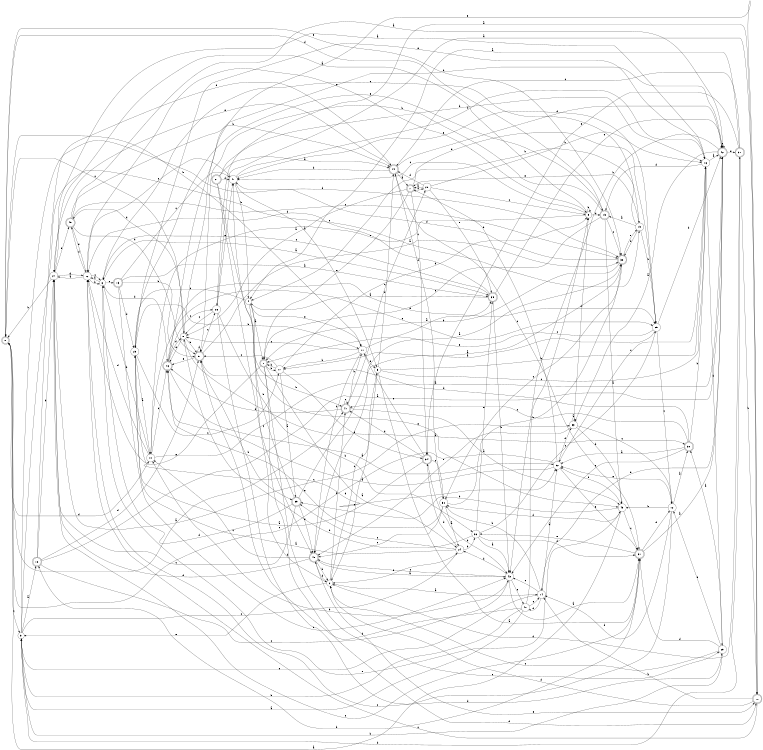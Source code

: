digraph n42_5 {
__start0 [label="" shape="none"];

rankdir=LR;
size="8,5";

s0 [style="rounded,filled", color="black", fillcolor="white" shape="doublecircle", label="0"];
s1 [style="rounded,filled", color="black", fillcolor="white" shape="doublecircle", label="1"];
s2 [style="filled", color="black", fillcolor="white" shape="circle", label="2"];
s3 [style="filled", color="black", fillcolor="white" shape="circle", label="3"];
s4 [style="filled", color="black", fillcolor="white" shape="circle", label="4"];
s5 [style="filled", color="black", fillcolor="white" shape="circle", label="5"];
s6 [style="filled", color="black", fillcolor="white" shape="circle", label="6"];
s7 [style="rounded,filled", color="black", fillcolor="white" shape="doublecircle", label="7"];
s8 [style="filled", color="black", fillcolor="white" shape="circle", label="8"];
s9 [style="filled", color="black", fillcolor="white" shape="circle", label="9"];
s10 [style="filled", color="black", fillcolor="white" shape="circle", label="10"];
s11 [style="filled", color="black", fillcolor="white" shape="circle", label="11"];
s12 [style="filled", color="black", fillcolor="white" shape="circle", label="12"];
s13 [style="rounded,filled", color="black", fillcolor="white" shape="doublecircle", label="13"];
s14 [style="filled", color="black", fillcolor="white" shape="circle", label="14"];
s15 [style="rounded,filled", color="black", fillcolor="white" shape="doublecircle", label="15"];
s16 [style="filled", color="black", fillcolor="white" shape="circle", label="16"];
s17 [style="filled", color="black", fillcolor="white" shape="circle", label="17"];
s18 [style="rounded,filled", color="black", fillcolor="white" shape="doublecircle", label="18"];
s19 [style="filled", color="black", fillcolor="white" shape="circle", label="19"];
s20 [style="filled", color="black", fillcolor="white" shape="circle", label="20"];
s21 [style="rounded,filled", color="black", fillcolor="white" shape="doublecircle", label="21"];
s22 [style="filled", color="black", fillcolor="white" shape="circle", label="22"];
s23 [style="filled", color="black", fillcolor="white" shape="circle", label="23"];
s24 [style="filled", color="black", fillcolor="white" shape="circle", label="24"];
s25 [style="filled", color="black", fillcolor="white" shape="circle", label="25"];
s26 [style="filled", color="black", fillcolor="white" shape="circle", label="26"];
s27 [style="filled", color="black", fillcolor="white" shape="circle", label="27"];
s28 [style="rounded,filled", color="black", fillcolor="white" shape="doublecircle", label="28"];
s29 [style="filled", color="black", fillcolor="white" shape="circle", label="29"];
s30 [style="rounded,filled", color="black", fillcolor="white" shape="doublecircle", label="30"];
s31 [style="rounded,filled", color="black", fillcolor="white" shape="doublecircle", label="31"];
s32 [style="filled", color="black", fillcolor="white" shape="circle", label="32"];
s33 [style="filled", color="black", fillcolor="white" shape="circle", label="33"];
s34 [style="rounded,filled", color="black", fillcolor="white" shape="doublecircle", label="34"];
s35 [style="rounded,filled", color="black", fillcolor="white" shape="doublecircle", label="35"];
s36 [style="filled", color="black", fillcolor="white" shape="circle", label="36"];
s37 [style="rounded,filled", color="black", fillcolor="white" shape="doublecircle", label="37"];
s38 [style="rounded,filled", color="black", fillcolor="white" shape="doublecircle", label="38"];
s39 [style="rounded,filled", color="black", fillcolor="white" shape="doublecircle", label="39"];
s40 [style="filled", color="black", fillcolor="white" shape="circle", label="40"];
s41 [style="filled", color="black", fillcolor="white" shape="circle", label="41"];
s42 [style="rounded,filled", color="black", fillcolor="white" shape="doublecircle", label="42"];
s43 [style="filled", color="black", fillcolor="white" shape="circle", label="43"];
s44 [style="rounded,filled", color="black", fillcolor="white" shape="doublecircle", label="44"];
s45 [style="filled", color="black", fillcolor="white" shape="circle", label="45"];
s46 [style="rounded,filled", color="black", fillcolor="white" shape="doublecircle", label="46"];
s47 [style="rounded,filled", color="black", fillcolor="white" shape="doublecircle", label="47"];
s48 [style="rounded,filled", color="black", fillcolor="white" shape="doublecircle", label="48"];
s49 [style="rounded,filled", color="black", fillcolor="white" shape="doublecircle", label="49"];
s50 [style="filled", color="black", fillcolor="white" shape="circle", label="50"];
s51 [style="rounded,filled", color="black", fillcolor="white" shape="doublecircle", label="51"];
s0 -> s47 [label="a"];
s0 -> s11 [label="b"];
s0 -> s3 [label="c"];
s0 -> s10 [label="d"];
s0 -> s38 [label="e"];
s1 -> s24 [label="a"];
s1 -> s17 [label="b"];
s1 -> s29 [label="c"];
s1 -> s28 [label="d"];
s1 -> s22 [label="e"];
s2 -> s14 [label="a"];
s2 -> s47 [label="b"];
s2 -> s5 [label="c"];
s2 -> s48 [label="d"];
s2 -> s3 [label="e"];
s3 -> s18 [label="a"];
s3 -> s37 [label="b"];
s3 -> s24 [label="c"];
s3 -> s38 [label="d"];
s3 -> s19 [label="e"];
s4 -> s1 [label="a"];
s4 -> s47 [label="b"];
s4 -> s23 [label="c"];
s4 -> s2 [label="d"];
s4 -> s11 [label="e"];
s5 -> s31 [label="a"];
s5 -> s16 [label="b"];
s5 -> s16 [label="c"];
s5 -> s44 [label="d"];
s5 -> s2 [label="e"];
s6 -> s35 [label="a"];
s6 -> s22 [label="b"];
s6 -> s13 [label="c"];
s6 -> s46 [label="d"];
s6 -> s45 [label="e"];
s7 -> s8 [label="a"];
s7 -> s19 [label="b"];
s7 -> s34 [label="c"];
s7 -> s20 [label="d"];
s7 -> s1 [label="e"];
s8 -> s30 [label="a"];
s8 -> s51 [label="b"];
s8 -> s0 [label="c"];
s8 -> s49 [label="d"];
s8 -> s46 [label="e"];
s9 -> s27 [label="a"];
s9 -> s9 [label="b"];
s9 -> s41 [label="c"];
s9 -> s15 [label="d"];
s9 -> s10 [label="e"];
s10 -> s42 [label="a"];
s10 -> s6 [label="b"];
s10 -> s46 [label="c"];
s10 -> s22 [label="d"];
s10 -> s25 [label="e"];
s11 -> s35 [label="a"];
s11 -> s17 [label="b"];
s11 -> s8 [label="c"];
s11 -> s48 [label="d"];
s11 -> s5 [label="e"];
s12 -> s30 [label="a"];
s12 -> s45 [label="b"];
s12 -> s22 [label="c"];
s12 -> s14 [label="d"];
s12 -> s32 [label="e"];
s13 -> s35 [label="a"];
s13 -> s51 [label="b"];
s13 -> s41 [label="c"];
s13 -> s23 [label="d"];
s13 -> s43 [label="e"];
s14 -> s32 [label="a"];
s14 -> s50 [label="b"];
s14 -> s43 [label="c"];
s14 -> s40 [label="d"];
s14 -> s3 [label="e"];
s15 -> s45 [label="a"];
s15 -> s51 [label="b"];
s15 -> s38 [label="c"];
s15 -> s0 [label="d"];
s15 -> s1 [label="e"];
s16 -> s42 [label="a"];
s16 -> s29 [label="b"];
s16 -> s32 [label="c"];
s16 -> s15 [label="d"];
s16 -> s23 [label="e"];
s17 -> s39 [label="a"];
s17 -> s1 [label="b"];
s17 -> s51 [label="c"];
s17 -> s9 [label="d"];
s17 -> s34 [label="e"];
s18 -> s42 [label="a"];
s18 -> s27 [label="b"];
s18 -> s43 [label="c"];
s18 -> s51 [label="d"];
s18 -> s44 [label="e"];
s19 -> s15 [label="a"];
s19 -> s25 [label="b"];
s19 -> s6 [label="c"];
s19 -> s38 [label="d"];
s19 -> s7 [label="e"];
s20 -> s7 [label="a"];
s20 -> s16 [label="b"];
s20 -> s9 [label="c"];
s20 -> s44 [label="d"];
s20 -> s35 [label="e"];
s21 -> s44 [label="a"];
s21 -> s16 [label="b"];
s21 -> s48 [label="c"];
s21 -> s41 [label="d"];
s21 -> s45 [label="e"];
s22 -> s27 [label="a"];
s22 -> s6 [label="b"];
s22 -> s6 [label="c"];
s22 -> s49 [label="d"];
s22 -> s9 [label="e"];
s23 -> s10 [label="a"];
s23 -> s11 [label="b"];
s23 -> s17 [label="c"];
s23 -> s32 [label="d"];
s23 -> s15 [label="e"];
s24 -> s23 [label="a"];
s24 -> s36 [label="b"];
s24 -> s39 [label="c"];
s24 -> s34 [label="d"];
s24 -> s2 [label="e"];
s25 -> s17 [label="a"];
s25 -> s42 [label="b"];
s25 -> s12 [label="c"];
s25 -> s4 [label="d"];
s25 -> s1 [label="e"];
s26 -> s28 [label="a"];
s26 -> s36 [label="b"];
s26 -> s8 [label="c"];
s26 -> s29 [label="d"];
s26 -> s41 [label="e"];
s27 -> s16 [label="a"];
s27 -> s0 [label="b"];
s27 -> s33 [label="c"];
s27 -> s22 [label="d"];
s27 -> s49 [label="e"];
s28 -> s26 [label="a"];
s28 -> s14 [label="b"];
s28 -> s22 [label="c"];
s28 -> s2 [label="d"];
s28 -> s8 [label="e"];
s29 -> s30 [label="a"];
s29 -> s3 [label="b"];
s29 -> s2 [label="c"];
s29 -> s31 [label="d"];
s29 -> s12 [label="e"];
s30 -> s32 [label="a"];
s30 -> s16 [label="b"];
s30 -> s47 [label="c"];
s30 -> s51 [label="d"];
s30 -> s43 [label="e"];
s31 -> s42 [label="a"];
s31 -> s18 [label="b"];
s31 -> s27 [label="c"];
s31 -> s12 [label="d"];
s31 -> s36 [label="e"];
s32 -> s46 [label="a"];
s32 -> s7 [label="b"];
s32 -> s0 [label="c"];
s32 -> s33 [label="d"];
s32 -> s31 [label="e"];
s33 -> s33 [label="a"];
s33 -> s45 [label="b"];
s33 -> s12 [label="c"];
s33 -> s9 [label="d"];
s33 -> s48 [label="e"];
s34 -> s23 [label="a"];
s34 -> s43 [label="b"];
s34 -> s50 [label="c"];
s34 -> s47 [label="d"];
s34 -> s11 [label="e"];
s35 -> s4 [label="a"];
s35 -> s43 [label="b"];
s35 -> s6 [label="c"];
s35 -> s22 [label="d"];
s35 -> s42 [label="e"];
s36 -> s43 [label="a"];
s36 -> s8 [label="b"];
s36 -> s25 [label="c"];
s36 -> s31 [label="d"];
s36 -> s35 [label="e"];
s37 -> s4 [label="a"];
s37 -> s28 [label="b"];
s37 -> s44 [label="c"];
s37 -> s2 [label="d"];
s37 -> s34 [label="e"];
s38 -> s48 [label="a"];
s38 -> s1 [label="b"];
s38 -> s50 [label="c"];
s38 -> s41 [label="d"];
s38 -> s19 [label="e"];
s39 -> s38 [label="a"];
s39 -> s41 [label="b"];
s39 -> s27 [label="c"];
s39 -> s6 [label="d"];
s39 -> s48 [label="e"];
s40 -> s3 [label="a"];
s40 -> s3 [label="b"];
s40 -> s9 [label="c"];
s40 -> s51 [label="d"];
s40 -> s14 [label="e"];
s41 -> s5 [label="a"];
s41 -> s4 [label="b"];
s41 -> s22 [label="c"];
s41 -> s16 [label="d"];
s41 -> s25 [label="e"];
s42 -> s33 [label="a"];
s42 -> s43 [label="b"];
s42 -> s42 [label="c"];
s42 -> s14 [label="d"];
s42 -> s37 [label="e"];
s43 -> s31 [label="a"];
s43 -> s10 [label="b"];
s43 -> s48 [label="c"];
s43 -> s24 [label="d"];
s43 -> s40 [label="e"];
s44 -> s7 [label="a"];
s44 -> s41 [label="b"];
s44 -> s31 [label="c"];
s44 -> s42 [label="d"];
s44 -> s27 [label="e"];
s45 -> s0 [label="a"];
s45 -> s39 [label="b"];
s45 -> s31 [label="c"];
s45 -> s50 [label="d"];
s45 -> s32 [label="e"];
s46 -> s32 [label="a"];
s46 -> s42 [label="b"];
s46 -> s26 [label="c"];
s46 -> s8 [label="d"];
s46 -> s25 [label="e"];
s47 -> s45 [label="a"];
s47 -> s11 [label="b"];
s47 -> s20 [label="c"];
s47 -> s46 [label="d"];
s47 -> s47 [label="e"];
s48 -> s43 [label="a"];
s48 -> s2 [label="b"];
s48 -> s10 [label="c"];
s48 -> s27 [label="d"];
s48 -> s28 [label="e"];
s49 -> s42 [label="a"];
s49 -> s44 [label="b"];
s49 -> s38 [label="c"];
s49 -> s51 [label="d"];
s49 -> s22 [label="e"];
s50 -> s24 [label="a"];
s50 -> s38 [label="b"];
s50 -> s48 [label="c"];
s50 -> s44 [label="d"];
s50 -> s46 [label="e"];
s51 -> s38 [label="a"];
s51 -> s39 [label="b"];
s51 -> s26 [label="c"];
s51 -> s51 [label="d"];
s51 -> s46 [label="e"];

}